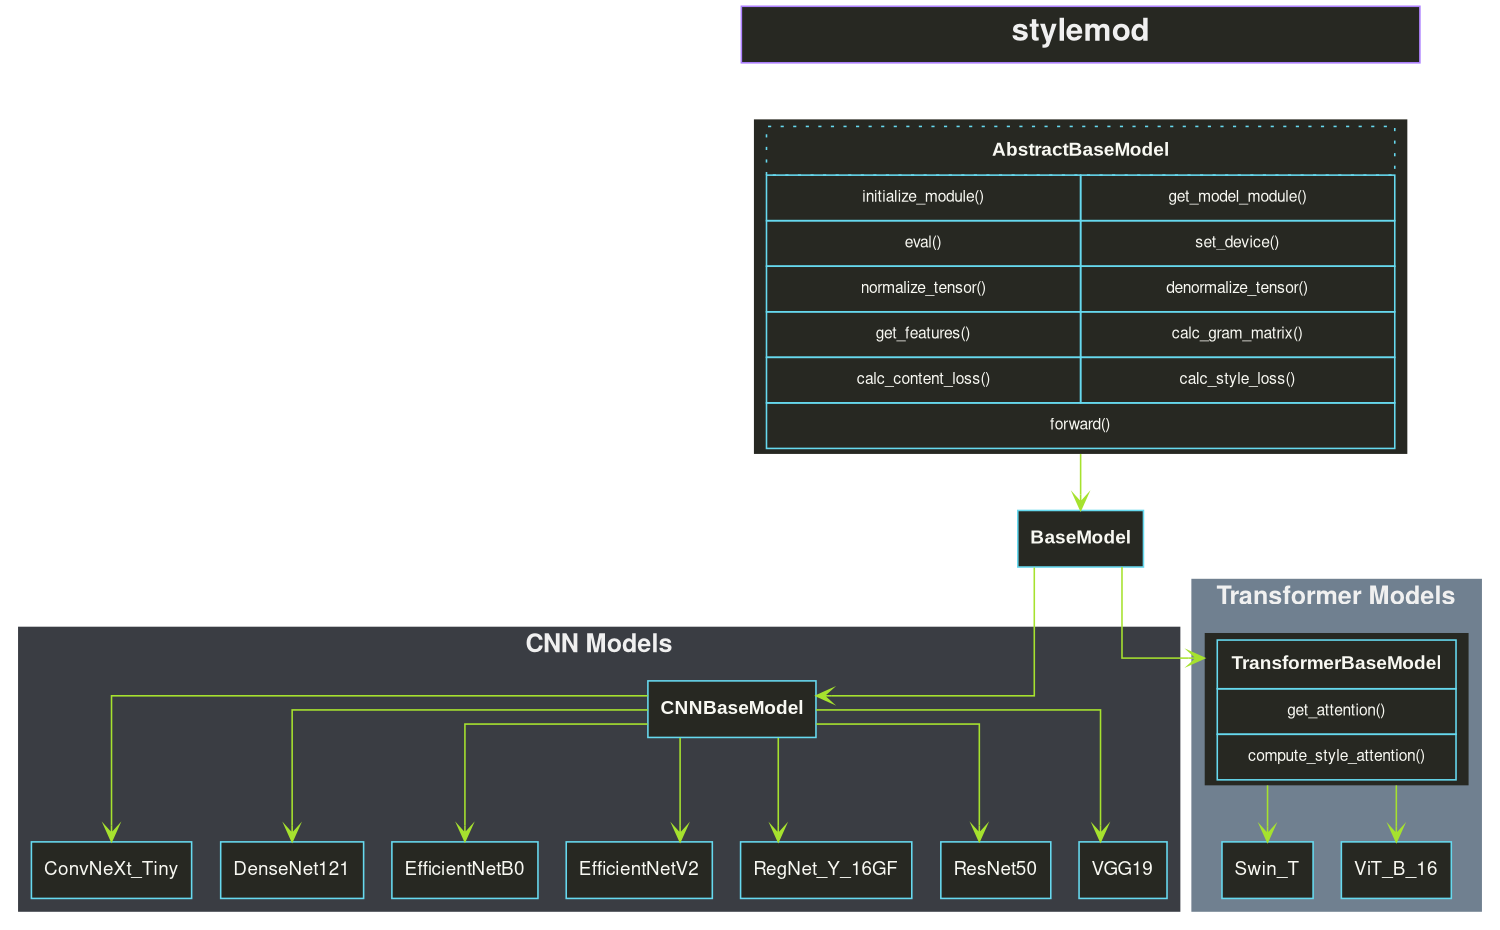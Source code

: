 // stylemod
digraph {
	graph [size="3.25!"]
	title [label=<<font face="Fira Code, Segoe UI, Helvetica, Arial" point-size="20" color="#F0F0F0"><b>stylemod</b></font>> color="#AE81FF" fillcolor="#272822" fixedsize=true shape=box style=filled width=6.0]
	bgcolor=transparent color="#F8F8F2" fontname="Fira Code, Segoe UI, Helvetica, Arial" fontsize=16 rankdir=TB size=10 splines=ortho style=filled
	node [color="#66D9EF" fillcolor="#272822" fontcolor="#F8F8F2" fontname="Fira Code, Segoe UI, Helvetica, Arial" fontsize=12 shape=box style=filled]
	edge [arrowhead=open color="#A6E22E" fontname="Fira Code, Segoe UI, Helvetica, Arial" fontsize=12 style=solid]
	ABM [label=<
            <table border="0" cellborder="1" cellspacing="0" cellpadding="8" width="400">
            <tr>
            <td colspan="2" align="center" width="400" style="dotted"><font face="Fira Code Medium, Segoe UI Semibold, Helvetica Neue Medium, Arial Semibold">AbstractBaseModel</font></td>
            </tr>
            <tr>
            <td align="center" width="200"><font point-size="10">initialize_module()</font></td>
            <td align="center" width="200"><font point-size="10">get_model_module()</font></td>
            </tr>
            <tr>
            <td align="center" width="200"><font point-size="10">eval()</font></td>
            <td align="center" width="200"><font point-size="10">set_device()</font></td>
            </tr>
            <tr>
            <td align="center" width="200"><font point-size="10">normalize_tensor()</font></td>
            <td align="center" width="200"><font point-size="10">denormalize_tensor()</font></td>
            </tr>
            <tr>
            <td align="center" width="200"><font point-size="10">get_features()</font></td>
            <td align="center" width="200"><font point-size="10">calc_gram_matrix()</font></td>
            </tr>
            <tr>
            <td align="center" width="200"><font point-size="10">calc_content_loss()</font></td>
            <td align="center" width="200"><font point-size="10">calc_style_loss()</font></td>
            </tr>
            <tr>
            <td align="center" colspan="2" width="400"><font point-size="10">forward()</font></td>
            </tr>
            </table>> shape=plaintext]
	BM [label=<<font face="Fira Code Medium, Segoe UI Semibold, Helvetica Neue Medium, Arial Semibold">BaseModel</font>>]
	title -> ABM [style=invis]
	subgraph cluster_CNN {
		color="#3A3D43" fontcolor="#F0F0F0" label=<<b>CNN Models</b>>
		CBM [label=<<font face="Fira Code Medium, Segoe UI Semibold, Helvetica Neue Medium, Arial Semibold">CNNBaseModel</font>>]
		ConvNeXt_Tiny [label=ConvNeXt_Tiny]
		CBM -> ConvNeXt_Tiny
		DenseNet121 [label=DenseNet121]
		CBM -> DenseNet121
		EfficientNetB0 [label=EfficientNetB0]
		CBM -> EfficientNetB0
		EfficientNetV2 [label=EfficientNetV2]
		CBM -> EfficientNetV2
		RegNet_Y_16GF [label=RegNet_Y_16GF]
		CBM -> RegNet_Y_16GF
		ResNet50 [label=ResNet50]
		CBM -> ResNet50
		VGG19 [label=VGG19]
		CBM -> VGG19
	}
	subgraph cluster_Transformer {
		color="#708090" fontcolor="#F0F0F0" label=<<b>Transformer Models</b>>
		TBM [label=<
                <table border="0" cellborder="1" cellspacing="0" cellpadding="8">
                <tr><td><font face="Fira Code Medium, Segoe UI Semibold, Helvetica Neue Medium, Arial Semibold">TransformerBaseModel</font></td></tr>
                <tr><td align="center"><font point-size="10">get_attention()</font></td></tr>
                <tr><td align="center"><font point-size="10">compute_style_attention()</font></td></tr>
                </table>> shape=plaintext]
		Swin_T [label=Swin_T]
		TBM -> Swin_T
		ViT_B_16 [label=ViT_B_16]
		TBM -> ViT_B_16
	}
	ABM -> BM
	BM -> CBM
	BM -> TBM
	dpi=200
}

